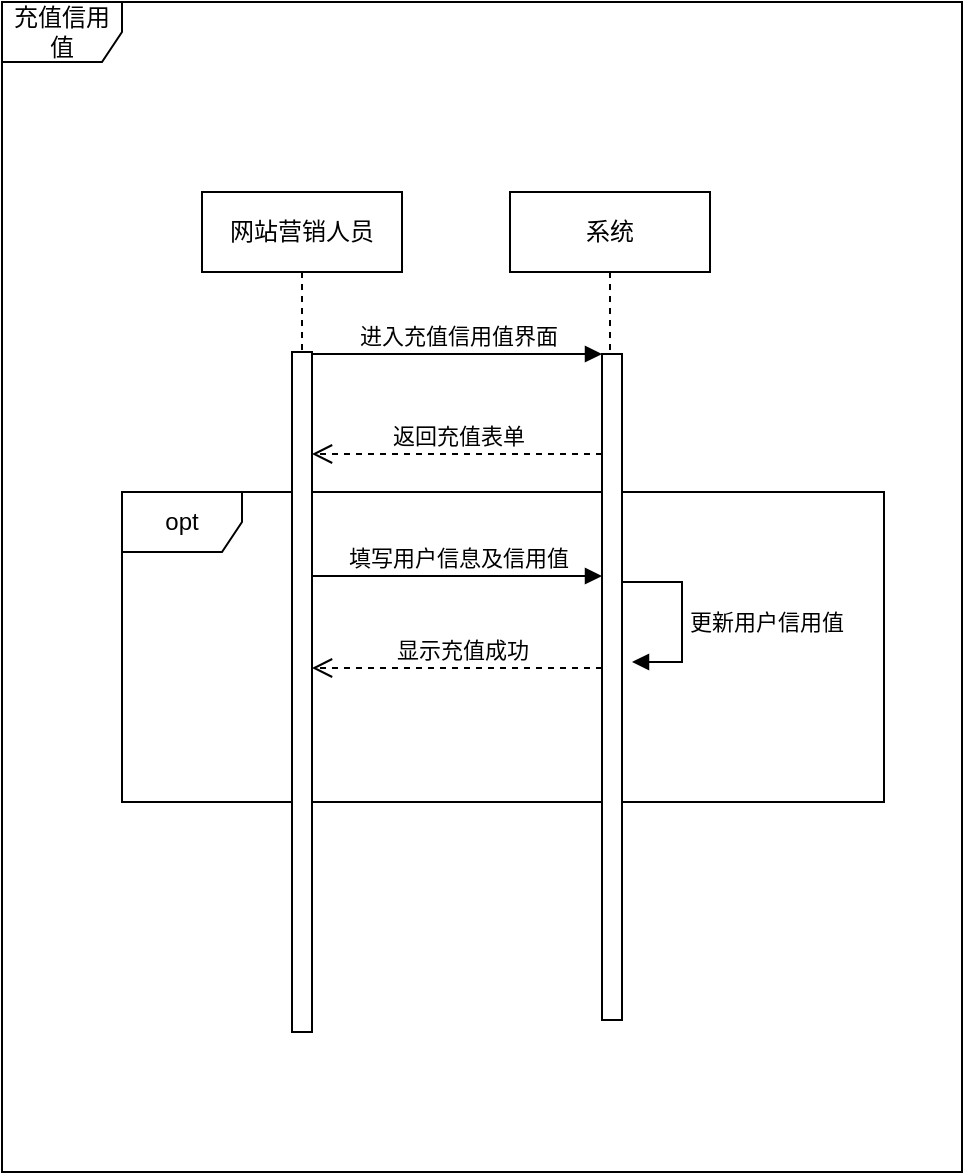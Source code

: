 <mxfile version="12.9.3" type="device"><diagram id="9nVterf7i_B-3QILQnqT" name="第 1 页"><mxGraphModel dx="768" dy="491" grid="0" gridSize="10" guides="1" tooltips="1" connect="1" arrows="1" fold="1" page="1" pageScale="1" pageWidth="827" pageHeight="1169" math="0" shadow="0"><root><mxCell id="0"/><mxCell id="1" parent="0"/><mxCell id="IbYNKEVVtV0ry9TAKs7k-2" value="充值信用值" style="shape=umlFrame;whiteSpace=wrap;html=1;" parent="1" vertex="1"><mxGeometry x="160" y="65" width="480" height="585" as="geometry"/></mxCell><mxCell id="IbYNKEVVtV0ry9TAKs7k-14" value="opt" style="shape=umlFrame;whiteSpace=wrap;html=1;" parent="1" vertex="1"><mxGeometry x="220" y="310" width="381" height="155" as="geometry"/></mxCell><mxCell id="IbYNKEVVtV0ry9TAKs7k-5" value="网站营销人员" style="shape=umlLifeline;perimeter=lifelinePerimeter;whiteSpace=wrap;html=1;container=1;collapsible=0;recursiveResize=0;outlineConnect=0;" parent="1" vertex="1"><mxGeometry x="260" y="160" width="100" height="80" as="geometry"/></mxCell><mxCell id="IbYNKEVVtV0ry9TAKs7k-6" value="系统" style="shape=umlLifeline;perimeter=lifelinePerimeter;whiteSpace=wrap;html=1;container=1;collapsible=0;recursiveResize=0;outlineConnect=0;" parent="1" vertex="1"><mxGeometry x="414" y="160" width="100" height="90" as="geometry"/></mxCell><mxCell id="IbYNKEVVtV0ry9TAKs7k-7" value="" style="html=1;points=[];perimeter=orthogonalPerimeter;" parent="1" vertex="1"><mxGeometry x="305" y="240" width="10" height="340" as="geometry"/></mxCell><mxCell id="IbYNKEVVtV0ry9TAKs7k-11" value="" style="html=1;points=[];perimeter=orthogonalPerimeter;" parent="1" vertex="1"><mxGeometry x="460" y="241" width="10" height="333" as="geometry"/></mxCell><mxCell id="IbYNKEVVtV0ry9TAKs7k-12" value="进入充值信用值界面" style="html=1;verticalAlign=bottom;endArrow=block;entryX=0;entryY=0;" parent="1" source="IbYNKEVVtV0ry9TAKs7k-7" target="IbYNKEVVtV0ry9TAKs7k-11" edge="1"><mxGeometry relative="1" as="geometry"><mxPoint x="390" y="250" as="sourcePoint"/></mxGeometry></mxCell><mxCell id="IbYNKEVVtV0ry9TAKs7k-13" value="返回充值表单" style="html=1;verticalAlign=bottom;endArrow=open;dashed=1;endSize=8;" parent="1" source="IbYNKEVVtV0ry9TAKs7k-11" target="IbYNKEVVtV0ry9TAKs7k-7" edge="1"><mxGeometry relative="1" as="geometry"><mxPoint x="314" y="330" as="targetPoint"/><Array as="points"><mxPoint x="390" y="291"/></Array></mxGeometry></mxCell><mxCell id="IbYNKEVVtV0ry9TAKs7k-16" value="填写用户信息及信用值" style="html=1;verticalAlign=bottom;endArrow=block;" parent="1" source="IbYNKEVVtV0ry9TAKs7k-7" target="IbYNKEVVtV0ry9TAKs7k-11" edge="1"><mxGeometry relative="1" as="geometry"><mxPoint x="315" y="330" as="sourcePoint"/><mxPoint x="385" y="330.0" as="targetPoint"/><Array as="points"><mxPoint x="386" y="352"/></Array></mxGeometry></mxCell><mxCell id="IbYNKEVVtV0ry9TAKs7k-17" value="显示充值成功" style="html=1;verticalAlign=bottom;endArrow=open;dashed=1;endSize=8;" parent="1" source="IbYNKEVVtV0ry9TAKs7k-11" target="IbYNKEVVtV0ry9TAKs7k-7" edge="1"><mxGeometry x="-0.035" relative="1" as="geometry"><mxPoint x="318" y="356" as="targetPoint"/><mxPoint x="385" y="370" as="sourcePoint"/><mxPoint as="offset"/><Array as="points"><mxPoint x="392" y="398"/></Array></mxGeometry></mxCell><mxCell id="IbYNKEVVtV0ry9TAKs7k-21" value="更新用户信用值" style="edgeStyle=orthogonalEdgeStyle;html=1;align=left;spacingLeft=2;endArrow=block;rounded=0;entryX=1;entryY=0;" parent="1" edge="1"><mxGeometry x="0.053" relative="1" as="geometry"><mxPoint x="470" y="355" as="sourcePoint"/><Array as="points"><mxPoint x="470" y="355"/><mxPoint x="500" y="355"/><mxPoint x="500" y="395"/></Array><mxPoint x="475" y="395" as="targetPoint"/><mxPoint as="offset"/></mxGeometry></mxCell></root></mxGraphModel></diagram></mxfile>